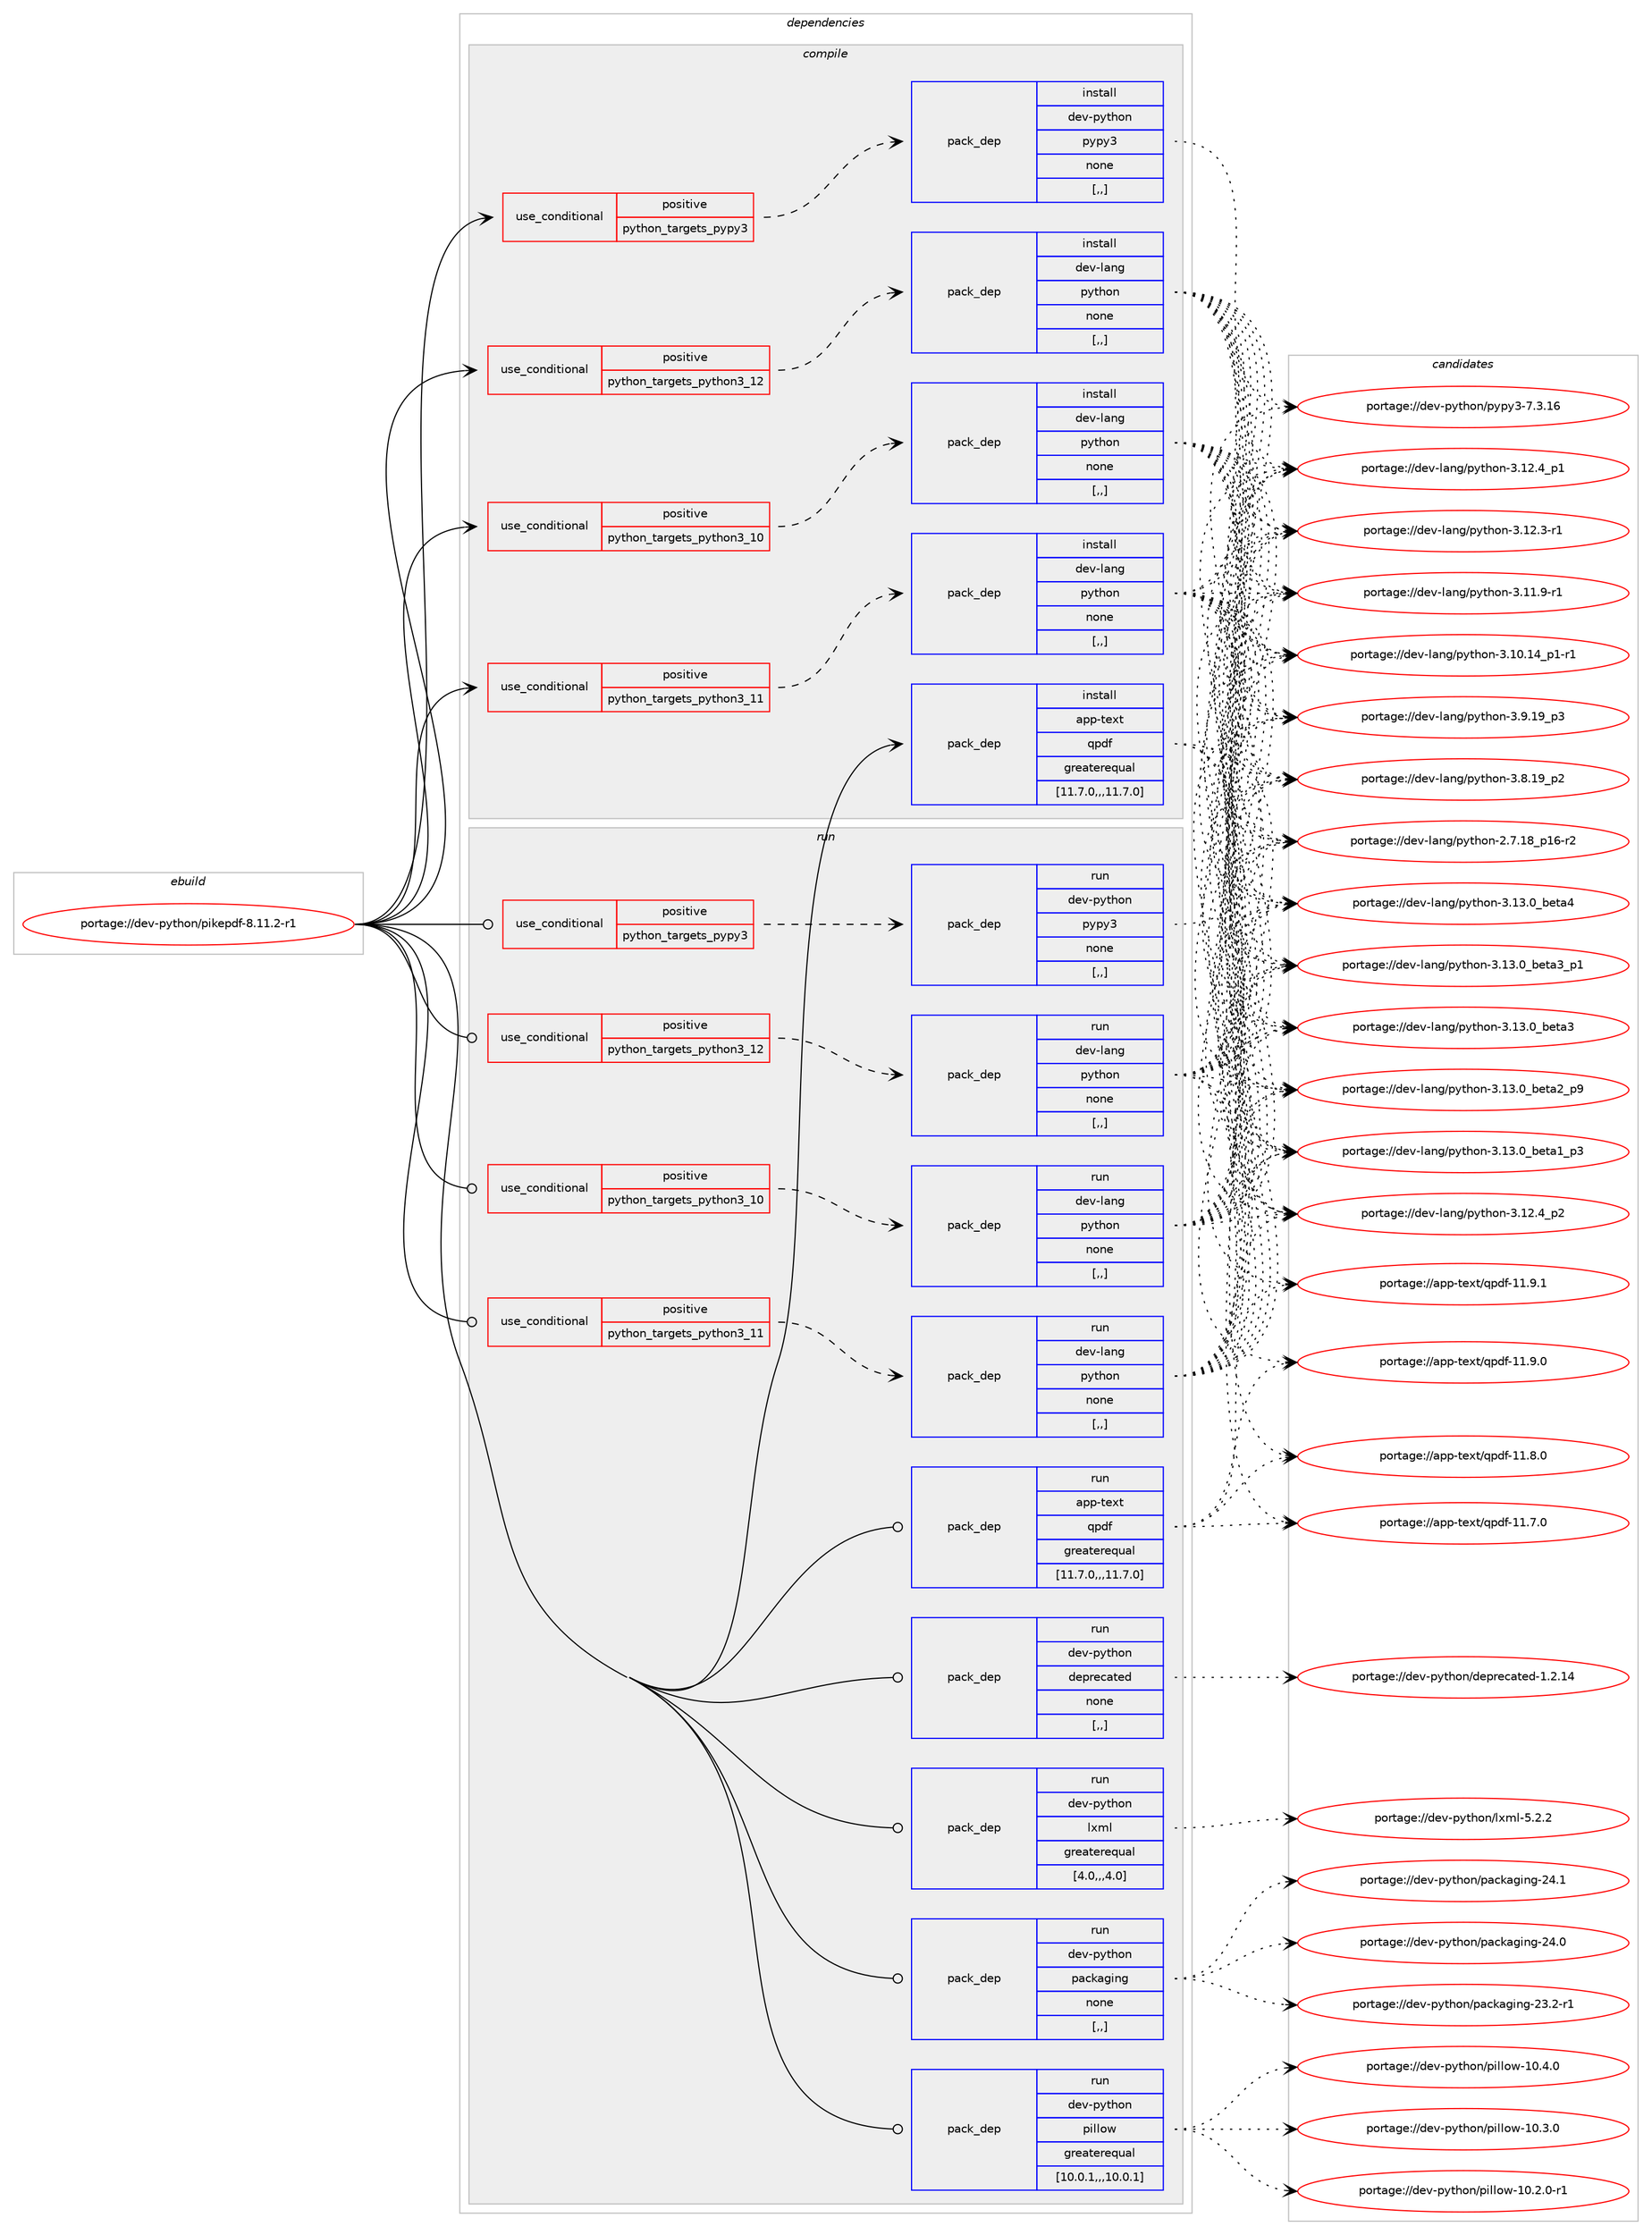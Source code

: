 digraph prolog {

# *************
# Graph options
# *************

newrank=true;
concentrate=true;
compound=true;
graph [rankdir=LR,fontname=Helvetica,fontsize=10,ranksep=1.5];#, ranksep=2.5, nodesep=0.2];
edge  [arrowhead=vee];
node  [fontname=Helvetica,fontsize=10];

# **********
# The ebuild
# **********

subgraph cluster_leftcol {
color=gray;
label=<<i>ebuild</i>>;
id [label="portage://dev-python/pikepdf-8.11.2-r1", color=red, width=4, href="../dev-python/pikepdf-8.11.2-r1.svg"];
}

# ****************
# The dependencies
# ****************

subgraph cluster_midcol {
color=gray;
label=<<i>dependencies</i>>;
subgraph cluster_compile {
fillcolor="#eeeeee";
style=filled;
label=<<i>compile</i>>;
subgraph cond35972 {
dependency154394 [label=<<TABLE BORDER="0" CELLBORDER="1" CELLSPACING="0" CELLPADDING="4"><TR><TD ROWSPAN="3" CELLPADDING="10">use_conditional</TD></TR><TR><TD>positive</TD></TR><TR><TD>python_targets_pypy3</TD></TR></TABLE>>, shape=none, color=red];
subgraph pack117170 {
dependency154395 [label=<<TABLE BORDER="0" CELLBORDER="1" CELLSPACING="0" CELLPADDING="4" WIDTH="220"><TR><TD ROWSPAN="6" CELLPADDING="30">pack_dep</TD></TR><TR><TD WIDTH="110">install</TD></TR><TR><TD>dev-python</TD></TR><TR><TD>pypy3</TD></TR><TR><TD>none</TD></TR><TR><TD>[,,]</TD></TR></TABLE>>, shape=none, color=blue];
}
dependency154394:e -> dependency154395:w [weight=20,style="dashed",arrowhead="vee"];
}
id:e -> dependency154394:w [weight=20,style="solid",arrowhead="vee"];
subgraph cond35973 {
dependency154396 [label=<<TABLE BORDER="0" CELLBORDER="1" CELLSPACING="0" CELLPADDING="4"><TR><TD ROWSPAN="3" CELLPADDING="10">use_conditional</TD></TR><TR><TD>positive</TD></TR><TR><TD>python_targets_python3_10</TD></TR></TABLE>>, shape=none, color=red];
subgraph pack117171 {
dependency154397 [label=<<TABLE BORDER="0" CELLBORDER="1" CELLSPACING="0" CELLPADDING="4" WIDTH="220"><TR><TD ROWSPAN="6" CELLPADDING="30">pack_dep</TD></TR><TR><TD WIDTH="110">install</TD></TR><TR><TD>dev-lang</TD></TR><TR><TD>python</TD></TR><TR><TD>none</TD></TR><TR><TD>[,,]</TD></TR></TABLE>>, shape=none, color=blue];
}
dependency154396:e -> dependency154397:w [weight=20,style="dashed",arrowhead="vee"];
}
id:e -> dependency154396:w [weight=20,style="solid",arrowhead="vee"];
subgraph cond35974 {
dependency154398 [label=<<TABLE BORDER="0" CELLBORDER="1" CELLSPACING="0" CELLPADDING="4"><TR><TD ROWSPAN="3" CELLPADDING="10">use_conditional</TD></TR><TR><TD>positive</TD></TR><TR><TD>python_targets_python3_11</TD></TR></TABLE>>, shape=none, color=red];
subgraph pack117172 {
dependency154399 [label=<<TABLE BORDER="0" CELLBORDER="1" CELLSPACING="0" CELLPADDING="4" WIDTH="220"><TR><TD ROWSPAN="6" CELLPADDING="30">pack_dep</TD></TR><TR><TD WIDTH="110">install</TD></TR><TR><TD>dev-lang</TD></TR><TR><TD>python</TD></TR><TR><TD>none</TD></TR><TR><TD>[,,]</TD></TR></TABLE>>, shape=none, color=blue];
}
dependency154398:e -> dependency154399:w [weight=20,style="dashed",arrowhead="vee"];
}
id:e -> dependency154398:w [weight=20,style="solid",arrowhead="vee"];
subgraph cond35975 {
dependency154400 [label=<<TABLE BORDER="0" CELLBORDER="1" CELLSPACING="0" CELLPADDING="4"><TR><TD ROWSPAN="3" CELLPADDING="10">use_conditional</TD></TR><TR><TD>positive</TD></TR><TR><TD>python_targets_python3_12</TD></TR></TABLE>>, shape=none, color=red];
subgraph pack117173 {
dependency154401 [label=<<TABLE BORDER="0" CELLBORDER="1" CELLSPACING="0" CELLPADDING="4" WIDTH="220"><TR><TD ROWSPAN="6" CELLPADDING="30">pack_dep</TD></TR><TR><TD WIDTH="110">install</TD></TR><TR><TD>dev-lang</TD></TR><TR><TD>python</TD></TR><TR><TD>none</TD></TR><TR><TD>[,,]</TD></TR></TABLE>>, shape=none, color=blue];
}
dependency154400:e -> dependency154401:w [weight=20,style="dashed",arrowhead="vee"];
}
id:e -> dependency154400:w [weight=20,style="solid",arrowhead="vee"];
subgraph pack117174 {
dependency154402 [label=<<TABLE BORDER="0" CELLBORDER="1" CELLSPACING="0" CELLPADDING="4" WIDTH="220"><TR><TD ROWSPAN="6" CELLPADDING="30">pack_dep</TD></TR><TR><TD WIDTH="110">install</TD></TR><TR><TD>app-text</TD></TR><TR><TD>qpdf</TD></TR><TR><TD>greaterequal</TD></TR><TR><TD>[11.7.0,,,11.7.0]</TD></TR></TABLE>>, shape=none, color=blue];
}
id:e -> dependency154402:w [weight=20,style="solid",arrowhead="vee"];
}
subgraph cluster_compileandrun {
fillcolor="#eeeeee";
style=filled;
label=<<i>compile and run</i>>;
}
subgraph cluster_run {
fillcolor="#eeeeee";
style=filled;
label=<<i>run</i>>;
subgraph cond35976 {
dependency154403 [label=<<TABLE BORDER="0" CELLBORDER="1" CELLSPACING="0" CELLPADDING="4"><TR><TD ROWSPAN="3" CELLPADDING="10">use_conditional</TD></TR><TR><TD>positive</TD></TR><TR><TD>python_targets_pypy3</TD></TR></TABLE>>, shape=none, color=red];
subgraph pack117175 {
dependency154404 [label=<<TABLE BORDER="0" CELLBORDER="1" CELLSPACING="0" CELLPADDING="4" WIDTH="220"><TR><TD ROWSPAN="6" CELLPADDING="30">pack_dep</TD></TR><TR><TD WIDTH="110">run</TD></TR><TR><TD>dev-python</TD></TR><TR><TD>pypy3</TD></TR><TR><TD>none</TD></TR><TR><TD>[,,]</TD></TR></TABLE>>, shape=none, color=blue];
}
dependency154403:e -> dependency154404:w [weight=20,style="dashed",arrowhead="vee"];
}
id:e -> dependency154403:w [weight=20,style="solid",arrowhead="odot"];
subgraph cond35977 {
dependency154405 [label=<<TABLE BORDER="0" CELLBORDER="1" CELLSPACING="0" CELLPADDING="4"><TR><TD ROWSPAN="3" CELLPADDING="10">use_conditional</TD></TR><TR><TD>positive</TD></TR><TR><TD>python_targets_python3_10</TD></TR></TABLE>>, shape=none, color=red];
subgraph pack117176 {
dependency154406 [label=<<TABLE BORDER="0" CELLBORDER="1" CELLSPACING="0" CELLPADDING="4" WIDTH="220"><TR><TD ROWSPAN="6" CELLPADDING="30">pack_dep</TD></TR><TR><TD WIDTH="110">run</TD></TR><TR><TD>dev-lang</TD></TR><TR><TD>python</TD></TR><TR><TD>none</TD></TR><TR><TD>[,,]</TD></TR></TABLE>>, shape=none, color=blue];
}
dependency154405:e -> dependency154406:w [weight=20,style="dashed",arrowhead="vee"];
}
id:e -> dependency154405:w [weight=20,style="solid",arrowhead="odot"];
subgraph cond35978 {
dependency154407 [label=<<TABLE BORDER="0" CELLBORDER="1" CELLSPACING="0" CELLPADDING="4"><TR><TD ROWSPAN="3" CELLPADDING="10">use_conditional</TD></TR><TR><TD>positive</TD></TR><TR><TD>python_targets_python3_11</TD></TR></TABLE>>, shape=none, color=red];
subgraph pack117177 {
dependency154408 [label=<<TABLE BORDER="0" CELLBORDER="1" CELLSPACING="0" CELLPADDING="4" WIDTH="220"><TR><TD ROWSPAN="6" CELLPADDING="30">pack_dep</TD></TR><TR><TD WIDTH="110">run</TD></TR><TR><TD>dev-lang</TD></TR><TR><TD>python</TD></TR><TR><TD>none</TD></TR><TR><TD>[,,]</TD></TR></TABLE>>, shape=none, color=blue];
}
dependency154407:e -> dependency154408:w [weight=20,style="dashed",arrowhead="vee"];
}
id:e -> dependency154407:w [weight=20,style="solid",arrowhead="odot"];
subgraph cond35979 {
dependency154409 [label=<<TABLE BORDER="0" CELLBORDER="1" CELLSPACING="0" CELLPADDING="4"><TR><TD ROWSPAN="3" CELLPADDING="10">use_conditional</TD></TR><TR><TD>positive</TD></TR><TR><TD>python_targets_python3_12</TD></TR></TABLE>>, shape=none, color=red];
subgraph pack117178 {
dependency154410 [label=<<TABLE BORDER="0" CELLBORDER="1" CELLSPACING="0" CELLPADDING="4" WIDTH="220"><TR><TD ROWSPAN="6" CELLPADDING="30">pack_dep</TD></TR><TR><TD WIDTH="110">run</TD></TR><TR><TD>dev-lang</TD></TR><TR><TD>python</TD></TR><TR><TD>none</TD></TR><TR><TD>[,,]</TD></TR></TABLE>>, shape=none, color=blue];
}
dependency154409:e -> dependency154410:w [weight=20,style="dashed",arrowhead="vee"];
}
id:e -> dependency154409:w [weight=20,style="solid",arrowhead="odot"];
subgraph pack117179 {
dependency154411 [label=<<TABLE BORDER="0" CELLBORDER="1" CELLSPACING="0" CELLPADDING="4" WIDTH="220"><TR><TD ROWSPAN="6" CELLPADDING="30">pack_dep</TD></TR><TR><TD WIDTH="110">run</TD></TR><TR><TD>app-text</TD></TR><TR><TD>qpdf</TD></TR><TR><TD>greaterequal</TD></TR><TR><TD>[11.7.0,,,11.7.0]</TD></TR></TABLE>>, shape=none, color=blue];
}
id:e -> dependency154411:w [weight=20,style="solid",arrowhead="odot"];
subgraph pack117180 {
dependency154412 [label=<<TABLE BORDER="0" CELLBORDER="1" CELLSPACING="0" CELLPADDING="4" WIDTH="220"><TR><TD ROWSPAN="6" CELLPADDING="30">pack_dep</TD></TR><TR><TD WIDTH="110">run</TD></TR><TR><TD>dev-python</TD></TR><TR><TD>deprecated</TD></TR><TR><TD>none</TD></TR><TR><TD>[,,]</TD></TR></TABLE>>, shape=none, color=blue];
}
id:e -> dependency154412:w [weight=20,style="solid",arrowhead="odot"];
subgraph pack117181 {
dependency154413 [label=<<TABLE BORDER="0" CELLBORDER="1" CELLSPACING="0" CELLPADDING="4" WIDTH="220"><TR><TD ROWSPAN="6" CELLPADDING="30">pack_dep</TD></TR><TR><TD WIDTH="110">run</TD></TR><TR><TD>dev-python</TD></TR><TR><TD>lxml</TD></TR><TR><TD>greaterequal</TD></TR><TR><TD>[4.0,,,4.0]</TD></TR></TABLE>>, shape=none, color=blue];
}
id:e -> dependency154413:w [weight=20,style="solid",arrowhead="odot"];
subgraph pack117182 {
dependency154414 [label=<<TABLE BORDER="0" CELLBORDER="1" CELLSPACING="0" CELLPADDING="4" WIDTH="220"><TR><TD ROWSPAN="6" CELLPADDING="30">pack_dep</TD></TR><TR><TD WIDTH="110">run</TD></TR><TR><TD>dev-python</TD></TR><TR><TD>packaging</TD></TR><TR><TD>none</TD></TR><TR><TD>[,,]</TD></TR></TABLE>>, shape=none, color=blue];
}
id:e -> dependency154414:w [weight=20,style="solid",arrowhead="odot"];
subgraph pack117183 {
dependency154415 [label=<<TABLE BORDER="0" CELLBORDER="1" CELLSPACING="0" CELLPADDING="4" WIDTH="220"><TR><TD ROWSPAN="6" CELLPADDING="30">pack_dep</TD></TR><TR><TD WIDTH="110">run</TD></TR><TR><TD>dev-python</TD></TR><TR><TD>pillow</TD></TR><TR><TD>greaterequal</TD></TR><TR><TD>[10.0.1,,,10.0.1]</TD></TR></TABLE>>, shape=none, color=blue];
}
id:e -> dependency154415:w [weight=20,style="solid",arrowhead="odot"];
}
}

# **************
# The candidates
# **************

subgraph cluster_choices {
rank=same;
color=gray;
label=<<i>candidates</i>>;

subgraph choice117170 {
color=black;
nodesep=1;
choice10010111845112121116104111110471121211121215145554651464954 [label="portage://dev-python/pypy3-7.3.16", color=red, width=4,href="../dev-python/pypy3-7.3.16.svg"];
dependency154395:e -> choice10010111845112121116104111110471121211121215145554651464954:w [style=dotted,weight="100"];
}
subgraph choice117171 {
color=black;
nodesep=1;
choice1001011184510897110103471121211161041111104551464951464895981011169752 [label="portage://dev-lang/python-3.13.0_beta4", color=red, width=4,href="../dev-lang/python-3.13.0_beta4.svg"];
choice10010111845108971101034711212111610411111045514649514648959810111697519511249 [label="portage://dev-lang/python-3.13.0_beta3_p1", color=red, width=4,href="../dev-lang/python-3.13.0_beta3_p1.svg"];
choice1001011184510897110103471121211161041111104551464951464895981011169751 [label="portage://dev-lang/python-3.13.0_beta3", color=red, width=4,href="../dev-lang/python-3.13.0_beta3.svg"];
choice10010111845108971101034711212111610411111045514649514648959810111697509511257 [label="portage://dev-lang/python-3.13.0_beta2_p9", color=red, width=4,href="../dev-lang/python-3.13.0_beta2_p9.svg"];
choice10010111845108971101034711212111610411111045514649514648959810111697499511251 [label="portage://dev-lang/python-3.13.0_beta1_p3", color=red, width=4,href="../dev-lang/python-3.13.0_beta1_p3.svg"];
choice100101118451089711010347112121116104111110455146495046529511250 [label="portage://dev-lang/python-3.12.4_p2", color=red, width=4,href="../dev-lang/python-3.12.4_p2.svg"];
choice100101118451089711010347112121116104111110455146495046529511249 [label="portage://dev-lang/python-3.12.4_p1", color=red, width=4,href="../dev-lang/python-3.12.4_p1.svg"];
choice100101118451089711010347112121116104111110455146495046514511449 [label="portage://dev-lang/python-3.12.3-r1", color=red, width=4,href="../dev-lang/python-3.12.3-r1.svg"];
choice100101118451089711010347112121116104111110455146494946574511449 [label="portage://dev-lang/python-3.11.9-r1", color=red, width=4,href="../dev-lang/python-3.11.9-r1.svg"];
choice100101118451089711010347112121116104111110455146494846495295112494511449 [label="portage://dev-lang/python-3.10.14_p1-r1", color=red, width=4,href="../dev-lang/python-3.10.14_p1-r1.svg"];
choice100101118451089711010347112121116104111110455146574649579511251 [label="portage://dev-lang/python-3.9.19_p3", color=red, width=4,href="../dev-lang/python-3.9.19_p3.svg"];
choice100101118451089711010347112121116104111110455146564649579511250 [label="portage://dev-lang/python-3.8.19_p2", color=red, width=4,href="../dev-lang/python-3.8.19_p2.svg"];
choice100101118451089711010347112121116104111110455046554649569511249544511450 [label="portage://dev-lang/python-2.7.18_p16-r2", color=red, width=4,href="../dev-lang/python-2.7.18_p16-r2.svg"];
dependency154397:e -> choice1001011184510897110103471121211161041111104551464951464895981011169752:w [style=dotted,weight="100"];
dependency154397:e -> choice10010111845108971101034711212111610411111045514649514648959810111697519511249:w [style=dotted,weight="100"];
dependency154397:e -> choice1001011184510897110103471121211161041111104551464951464895981011169751:w [style=dotted,weight="100"];
dependency154397:e -> choice10010111845108971101034711212111610411111045514649514648959810111697509511257:w [style=dotted,weight="100"];
dependency154397:e -> choice10010111845108971101034711212111610411111045514649514648959810111697499511251:w [style=dotted,weight="100"];
dependency154397:e -> choice100101118451089711010347112121116104111110455146495046529511250:w [style=dotted,weight="100"];
dependency154397:e -> choice100101118451089711010347112121116104111110455146495046529511249:w [style=dotted,weight="100"];
dependency154397:e -> choice100101118451089711010347112121116104111110455146495046514511449:w [style=dotted,weight="100"];
dependency154397:e -> choice100101118451089711010347112121116104111110455146494946574511449:w [style=dotted,weight="100"];
dependency154397:e -> choice100101118451089711010347112121116104111110455146494846495295112494511449:w [style=dotted,weight="100"];
dependency154397:e -> choice100101118451089711010347112121116104111110455146574649579511251:w [style=dotted,weight="100"];
dependency154397:e -> choice100101118451089711010347112121116104111110455146564649579511250:w [style=dotted,weight="100"];
dependency154397:e -> choice100101118451089711010347112121116104111110455046554649569511249544511450:w [style=dotted,weight="100"];
}
subgraph choice117172 {
color=black;
nodesep=1;
choice1001011184510897110103471121211161041111104551464951464895981011169752 [label="portage://dev-lang/python-3.13.0_beta4", color=red, width=4,href="../dev-lang/python-3.13.0_beta4.svg"];
choice10010111845108971101034711212111610411111045514649514648959810111697519511249 [label="portage://dev-lang/python-3.13.0_beta3_p1", color=red, width=4,href="../dev-lang/python-3.13.0_beta3_p1.svg"];
choice1001011184510897110103471121211161041111104551464951464895981011169751 [label="portage://dev-lang/python-3.13.0_beta3", color=red, width=4,href="../dev-lang/python-3.13.0_beta3.svg"];
choice10010111845108971101034711212111610411111045514649514648959810111697509511257 [label="portage://dev-lang/python-3.13.0_beta2_p9", color=red, width=4,href="../dev-lang/python-3.13.0_beta2_p9.svg"];
choice10010111845108971101034711212111610411111045514649514648959810111697499511251 [label="portage://dev-lang/python-3.13.0_beta1_p3", color=red, width=4,href="../dev-lang/python-3.13.0_beta1_p3.svg"];
choice100101118451089711010347112121116104111110455146495046529511250 [label="portage://dev-lang/python-3.12.4_p2", color=red, width=4,href="../dev-lang/python-3.12.4_p2.svg"];
choice100101118451089711010347112121116104111110455146495046529511249 [label="portage://dev-lang/python-3.12.4_p1", color=red, width=4,href="../dev-lang/python-3.12.4_p1.svg"];
choice100101118451089711010347112121116104111110455146495046514511449 [label="portage://dev-lang/python-3.12.3-r1", color=red, width=4,href="../dev-lang/python-3.12.3-r1.svg"];
choice100101118451089711010347112121116104111110455146494946574511449 [label="portage://dev-lang/python-3.11.9-r1", color=red, width=4,href="../dev-lang/python-3.11.9-r1.svg"];
choice100101118451089711010347112121116104111110455146494846495295112494511449 [label="portage://dev-lang/python-3.10.14_p1-r1", color=red, width=4,href="../dev-lang/python-3.10.14_p1-r1.svg"];
choice100101118451089711010347112121116104111110455146574649579511251 [label="portage://dev-lang/python-3.9.19_p3", color=red, width=4,href="../dev-lang/python-3.9.19_p3.svg"];
choice100101118451089711010347112121116104111110455146564649579511250 [label="portage://dev-lang/python-3.8.19_p2", color=red, width=4,href="../dev-lang/python-3.8.19_p2.svg"];
choice100101118451089711010347112121116104111110455046554649569511249544511450 [label="portage://dev-lang/python-2.7.18_p16-r2", color=red, width=4,href="../dev-lang/python-2.7.18_p16-r2.svg"];
dependency154399:e -> choice1001011184510897110103471121211161041111104551464951464895981011169752:w [style=dotted,weight="100"];
dependency154399:e -> choice10010111845108971101034711212111610411111045514649514648959810111697519511249:w [style=dotted,weight="100"];
dependency154399:e -> choice1001011184510897110103471121211161041111104551464951464895981011169751:w [style=dotted,weight="100"];
dependency154399:e -> choice10010111845108971101034711212111610411111045514649514648959810111697509511257:w [style=dotted,weight="100"];
dependency154399:e -> choice10010111845108971101034711212111610411111045514649514648959810111697499511251:w [style=dotted,weight="100"];
dependency154399:e -> choice100101118451089711010347112121116104111110455146495046529511250:w [style=dotted,weight="100"];
dependency154399:e -> choice100101118451089711010347112121116104111110455146495046529511249:w [style=dotted,weight="100"];
dependency154399:e -> choice100101118451089711010347112121116104111110455146495046514511449:w [style=dotted,weight="100"];
dependency154399:e -> choice100101118451089711010347112121116104111110455146494946574511449:w [style=dotted,weight="100"];
dependency154399:e -> choice100101118451089711010347112121116104111110455146494846495295112494511449:w [style=dotted,weight="100"];
dependency154399:e -> choice100101118451089711010347112121116104111110455146574649579511251:w [style=dotted,weight="100"];
dependency154399:e -> choice100101118451089711010347112121116104111110455146564649579511250:w [style=dotted,weight="100"];
dependency154399:e -> choice100101118451089711010347112121116104111110455046554649569511249544511450:w [style=dotted,weight="100"];
}
subgraph choice117173 {
color=black;
nodesep=1;
choice1001011184510897110103471121211161041111104551464951464895981011169752 [label="portage://dev-lang/python-3.13.0_beta4", color=red, width=4,href="../dev-lang/python-3.13.0_beta4.svg"];
choice10010111845108971101034711212111610411111045514649514648959810111697519511249 [label="portage://dev-lang/python-3.13.0_beta3_p1", color=red, width=4,href="../dev-lang/python-3.13.0_beta3_p1.svg"];
choice1001011184510897110103471121211161041111104551464951464895981011169751 [label="portage://dev-lang/python-3.13.0_beta3", color=red, width=4,href="../dev-lang/python-3.13.0_beta3.svg"];
choice10010111845108971101034711212111610411111045514649514648959810111697509511257 [label="portage://dev-lang/python-3.13.0_beta2_p9", color=red, width=4,href="../dev-lang/python-3.13.0_beta2_p9.svg"];
choice10010111845108971101034711212111610411111045514649514648959810111697499511251 [label="portage://dev-lang/python-3.13.0_beta1_p3", color=red, width=4,href="../dev-lang/python-3.13.0_beta1_p3.svg"];
choice100101118451089711010347112121116104111110455146495046529511250 [label="portage://dev-lang/python-3.12.4_p2", color=red, width=4,href="../dev-lang/python-3.12.4_p2.svg"];
choice100101118451089711010347112121116104111110455146495046529511249 [label="portage://dev-lang/python-3.12.4_p1", color=red, width=4,href="../dev-lang/python-3.12.4_p1.svg"];
choice100101118451089711010347112121116104111110455146495046514511449 [label="portage://dev-lang/python-3.12.3-r1", color=red, width=4,href="../dev-lang/python-3.12.3-r1.svg"];
choice100101118451089711010347112121116104111110455146494946574511449 [label="portage://dev-lang/python-3.11.9-r1", color=red, width=4,href="../dev-lang/python-3.11.9-r1.svg"];
choice100101118451089711010347112121116104111110455146494846495295112494511449 [label="portage://dev-lang/python-3.10.14_p1-r1", color=red, width=4,href="../dev-lang/python-3.10.14_p1-r1.svg"];
choice100101118451089711010347112121116104111110455146574649579511251 [label="portage://dev-lang/python-3.9.19_p3", color=red, width=4,href="../dev-lang/python-3.9.19_p3.svg"];
choice100101118451089711010347112121116104111110455146564649579511250 [label="portage://dev-lang/python-3.8.19_p2", color=red, width=4,href="../dev-lang/python-3.8.19_p2.svg"];
choice100101118451089711010347112121116104111110455046554649569511249544511450 [label="portage://dev-lang/python-2.7.18_p16-r2", color=red, width=4,href="../dev-lang/python-2.7.18_p16-r2.svg"];
dependency154401:e -> choice1001011184510897110103471121211161041111104551464951464895981011169752:w [style=dotted,weight="100"];
dependency154401:e -> choice10010111845108971101034711212111610411111045514649514648959810111697519511249:w [style=dotted,weight="100"];
dependency154401:e -> choice1001011184510897110103471121211161041111104551464951464895981011169751:w [style=dotted,weight="100"];
dependency154401:e -> choice10010111845108971101034711212111610411111045514649514648959810111697509511257:w [style=dotted,weight="100"];
dependency154401:e -> choice10010111845108971101034711212111610411111045514649514648959810111697499511251:w [style=dotted,weight="100"];
dependency154401:e -> choice100101118451089711010347112121116104111110455146495046529511250:w [style=dotted,weight="100"];
dependency154401:e -> choice100101118451089711010347112121116104111110455146495046529511249:w [style=dotted,weight="100"];
dependency154401:e -> choice100101118451089711010347112121116104111110455146495046514511449:w [style=dotted,weight="100"];
dependency154401:e -> choice100101118451089711010347112121116104111110455146494946574511449:w [style=dotted,weight="100"];
dependency154401:e -> choice100101118451089711010347112121116104111110455146494846495295112494511449:w [style=dotted,weight="100"];
dependency154401:e -> choice100101118451089711010347112121116104111110455146574649579511251:w [style=dotted,weight="100"];
dependency154401:e -> choice100101118451089711010347112121116104111110455146564649579511250:w [style=dotted,weight="100"];
dependency154401:e -> choice100101118451089711010347112121116104111110455046554649569511249544511450:w [style=dotted,weight="100"];
}
subgraph choice117174 {
color=black;
nodesep=1;
choice97112112451161011201164711311210010245494946574649 [label="portage://app-text/qpdf-11.9.1", color=red, width=4,href="../app-text/qpdf-11.9.1.svg"];
choice97112112451161011201164711311210010245494946574648 [label="portage://app-text/qpdf-11.9.0", color=red, width=4,href="../app-text/qpdf-11.9.0.svg"];
choice97112112451161011201164711311210010245494946564648 [label="portage://app-text/qpdf-11.8.0", color=red, width=4,href="../app-text/qpdf-11.8.0.svg"];
choice97112112451161011201164711311210010245494946554648 [label="portage://app-text/qpdf-11.7.0", color=red, width=4,href="../app-text/qpdf-11.7.0.svg"];
dependency154402:e -> choice97112112451161011201164711311210010245494946574649:w [style=dotted,weight="100"];
dependency154402:e -> choice97112112451161011201164711311210010245494946574648:w [style=dotted,weight="100"];
dependency154402:e -> choice97112112451161011201164711311210010245494946564648:w [style=dotted,weight="100"];
dependency154402:e -> choice97112112451161011201164711311210010245494946554648:w [style=dotted,weight="100"];
}
subgraph choice117175 {
color=black;
nodesep=1;
choice10010111845112121116104111110471121211121215145554651464954 [label="portage://dev-python/pypy3-7.3.16", color=red, width=4,href="../dev-python/pypy3-7.3.16.svg"];
dependency154404:e -> choice10010111845112121116104111110471121211121215145554651464954:w [style=dotted,weight="100"];
}
subgraph choice117176 {
color=black;
nodesep=1;
choice1001011184510897110103471121211161041111104551464951464895981011169752 [label="portage://dev-lang/python-3.13.0_beta4", color=red, width=4,href="../dev-lang/python-3.13.0_beta4.svg"];
choice10010111845108971101034711212111610411111045514649514648959810111697519511249 [label="portage://dev-lang/python-3.13.0_beta3_p1", color=red, width=4,href="../dev-lang/python-3.13.0_beta3_p1.svg"];
choice1001011184510897110103471121211161041111104551464951464895981011169751 [label="portage://dev-lang/python-3.13.0_beta3", color=red, width=4,href="../dev-lang/python-3.13.0_beta3.svg"];
choice10010111845108971101034711212111610411111045514649514648959810111697509511257 [label="portage://dev-lang/python-3.13.0_beta2_p9", color=red, width=4,href="../dev-lang/python-3.13.0_beta2_p9.svg"];
choice10010111845108971101034711212111610411111045514649514648959810111697499511251 [label="portage://dev-lang/python-3.13.0_beta1_p3", color=red, width=4,href="../dev-lang/python-3.13.0_beta1_p3.svg"];
choice100101118451089711010347112121116104111110455146495046529511250 [label="portage://dev-lang/python-3.12.4_p2", color=red, width=4,href="../dev-lang/python-3.12.4_p2.svg"];
choice100101118451089711010347112121116104111110455146495046529511249 [label="portage://dev-lang/python-3.12.4_p1", color=red, width=4,href="../dev-lang/python-3.12.4_p1.svg"];
choice100101118451089711010347112121116104111110455146495046514511449 [label="portage://dev-lang/python-3.12.3-r1", color=red, width=4,href="../dev-lang/python-3.12.3-r1.svg"];
choice100101118451089711010347112121116104111110455146494946574511449 [label="portage://dev-lang/python-3.11.9-r1", color=red, width=4,href="../dev-lang/python-3.11.9-r1.svg"];
choice100101118451089711010347112121116104111110455146494846495295112494511449 [label="portage://dev-lang/python-3.10.14_p1-r1", color=red, width=4,href="../dev-lang/python-3.10.14_p1-r1.svg"];
choice100101118451089711010347112121116104111110455146574649579511251 [label="portage://dev-lang/python-3.9.19_p3", color=red, width=4,href="../dev-lang/python-3.9.19_p3.svg"];
choice100101118451089711010347112121116104111110455146564649579511250 [label="portage://dev-lang/python-3.8.19_p2", color=red, width=4,href="../dev-lang/python-3.8.19_p2.svg"];
choice100101118451089711010347112121116104111110455046554649569511249544511450 [label="portage://dev-lang/python-2.7.18_p16-r2", color=red, width=4,href="../dev-lang/python-2.7.18_p16-r2.svg"];
dependency154406:e -> choice1001011184510897110103471121211161041111104551464951464895981011169752:w [style=dotted,weight="100"];
dependency154406:e -> choice10010111845108971101034711212111610411111045514649514648959810111697519511249:w [style=dotted,weight="100"];
dependency154406:e -> choice1001011184510897110103471121211161041111104551464951464895981011169751:w [style=dotted,weight="100"];
dependency154406:e -> choice10010111845108971101034711212111610411111045514649514648959810111697509511257:w [style=dotted,weight="100"];
dependency154406:e -> choice10010111845108971101034711212111610411111045514649514648959810111697499511251:w [style=dotted,weight="100"];
dependency154406:e -> choice100101118451089711010347112121116104111110455146495046529511250:w [style=dotted,weight="100"];
dependency154406:e -> choice100101118451089711010347112121116104111110455146495046529511249:w [style=dotted,weight="100"];
dependency154406:e -> choice100101118451089711010347112121116104111110455146495046514511449:w [style=dotted,weight="100"];
dependency154406:e -> choice100101118451089711010347112121116104111110455146494946574511449:w [style=dotted,weight="100"];
dependency154406:e -> choice100101118451089711010347112121116104111110455146494846495295112494511449:w [style=dotted,weight="100"];
dependency154406:e -> choice100101118451089711010347112121116104111110455146574649579511251:w [style=dotted,weight="100"];
dependency154406:e -> choice100101118451089711010347112121116104111110455146564649579511250:w [style=dotted,weight="100"];
dependency154406:e -> choice100101118451089711010347112121116104111110455046554649569511249544511450:w [style=dotted,weight="100"];
}
subgraph choice117177 {
color=black;
nodesep=1;
choice1001011184510897110103471121211161041111104551464951464895981011169752 [label="portage://dev-lang/python-3.13.0_beta4", color=red, width=4,href="../dev-lang/python-3.13.0_beta4.svg"];
choice10010111845108971101034711212111610411111045514649514648959810111697519511249 [label="portage://dev-lang/python-3.13.0_beta3_p1", color=red, width=4,href="../dev-lang/python-3.13.0_beta3_p1.svg"];
choice1001011184510897110103471121211161041111104551464951464895981011169751 [label="portage://dev-lang/python-3.13.0_beta3", color=red, width=4,href="../dev-lang/python-3.13.0_beta3.svg"];
choice10010111845108971101034711212111610411111045514649514648959810111697509511257 [label="portage://dev-lang/python-3.13.0_beta2_p9", color=red, width=4,href="../dev-lang/python-3.13.0_beta2_p9.svg"];
choice10010111845108971101034711212111610411111045514649514648959810111697499511251 [label="portage://dev-lang/python-3.13.0_beta1_p3", color=red, width=4,href="../dev-lang/python-3.13.0_beta1_p3.svg"];
choice100101118451089711010347112121116104111110455146495046529511250 [label="portage://dev-lang/python-3.12.4_p2", color=red, width=4,href="../dev-lang/python-3.12.4_p2.svg"];
choice100101118451089711010347112121116104111110455146495046529511249 [label="portage://dev-lang/python-3.12.4_p1", color=red, width=4,href="../dev-lang/python-3.12.4_p1.svg"];
choice100101118451089711010347112121116104111110455146495046514511449 [label="portage://dev-lang/python-3.12.3-r1", color=red, width=4,href="../dev-lang/python-3.12.3-r1.svg"];
choice100101118451089711010347112121116104111110455146494946574511449 [label="portage://dev-lang/python-3.11.9-r1", color=red, width=4,href="../dev-lang/python-3.11.9-r1.svg"];
choice100101118451089711010347112121116104111110455146494846495295112494511449 [label="portage://dev-lang/python-3.10.14_p1-r1", color=red, width=4,href="../dev-lang/python-3.10.14_p1-r1.svg"];
choice100101118451089711010347112121116104111110455146574649579511251 [label="portage://dev-lang/python-3.9.19_p3", color=red, width=4,href="../dev-lang/python-3.9.19_p3.svg"];
choice100101118451089711010347112121116104111110455146564649579511250 [label="portage://dev-lang/python-3.8.19_p2", color=red, width=4,href="../dev-lang/python-3.8.19_p2.svg"];
choice100101118451089711010347112121116104111110455046554649569511249544511450 [label="portage://dev-lang/python-2.7.18_p16-r2", color=red, width=4,href="../dev-lang/python-2.7.18_p16-r2.svg"];
dependency154408:e -> choice1001011184510897110103471121211161041111104551464951464895981011169752:w [style=dotted,weight="100"];
dependency154408:e -> choice10010111845108971101034711212111610411111045514649514648959810111697519511249:w [style=dotted,weight="100"];
dependency154408:e -> choice1001011184510897110103471121211161041111104551464951464895981011169751:w [style=dotted,weight="100"];
dependency154408:e -> choice10010111845108971101034711212111610411111045514649514648959810111697509511257:w [style=dotted,weight="100"];
dependency154408:e -> choice10010111845108971101034711212111610411111045514649514648959810111697499511251:w [style=dotted,weight="100"];
dependency154408:e -> choice100101118451089711010347112121116104111110455146495046529511250:w [style=dotted,weight="100"];
dependency154408:e -> choice100101118451089711010347112121116104111110455146495046529511249:w [style=dotted,weight="100"];
dependency154408:e -> choice100101118451089711010347112121116104111110455146495046514511449:w [style=dotted,weight="100"];
dependency154408:e -> choice100101118451089711010347112121116104111110455146494946574511449:w [style=dotted,weight="100"];
dependency154408:e -> choice100101118451089711010347112121116104111110455146494846495295112494511449:w [style=dotted,weight="100"];
dependency154408:e -> choice100101118451089711010347112121116104111110455146574649579511251:w [style=dotted,weight="100"];
dependency154408:e -> choice100101118451089711010347112121116104111110455146564649579511250:w [style=dotted,weight="100"];
dependency154408:e -> choice100101118451089711010347112121116104111110455046554649569511249544511450:w [style=dotted,weight="100"];
}
subgraph choice117178 {
color=black;
nodesep=1;
choice1001011184510897110103471121211161041111104551464951464895981011169752 [label="portage://dev-lang/python-3.13.0_beta4", color=red, width=4,href="../dev-lang/python-3.13.0_beta4.svg"];
choice10010111845108971101034711212111610411111045514649514648959810111697519511249 [label="portage://dev-lang/python-3.13.0_beta3_p1", color=red, width=4,href="../dev-lang/python-3.13.0_beta3_p1.svg"];
choice1001011184510897110103471121211161041111104551464951464895981011169751 [label="portage://dev-lang/python-3.13.0_beta3", color=red, width=4,href="../dev-lang/python-3.13.0_beta3.svg"];
choice10010111845108971101034711212111610411111045514649514648959810111697509511257 [label="portage://dev-lang/python-3.13.0_beta2_p9", color=red, width=4,href="../dev-lang/python-3.13.0_beta2_p9.svg"];
choice10010111845108971101034711212111610411111045514649514648959810111697499511251 [label="portage://dev-lang/python-3.13.0_beta1_p3", color=red, width=4,href="../dev-lang/python-3.13.0_beta1_p3.svg"];
choice100101118451089711010347112121116104111110455146495046529511250 [label="portage://dev-lang/python-3.12.4_p2", color=red, width=4,href="../dev-lang/python-3.12.4_p2.svg"];
choice100101118451089711010347112121116104111110455146495046529511249 [label="portage://dev-lang/python-3.12.4_p1", color=red, width=4,href="../dev-lang/python-3.12.4_p1.svg"];
choice100101118451089711010347112121116104111110455146495046514511449 [label="portage://dev-lang/python-3.12.3-r1", color=red, width=4,href="../dev-lang/python-3.12.3-r1.svg"];
choice100101118451089711010347112121116104111110455146494946574511449 [label="portage://dev-lang/python-3.11.9-r1", color=red, width=4,href="../dev-lang/python-3.11.9-r1.svg"];
choice100101118451089711010347112121116104111110455146494846495295112494511449 [label="portage://dev-lang/python-3.10.14_p1-r1", color=red, width=4,href="../dev-lang/python-3.10.14_p1-r1.svg"];
choice100101118451089711010347112121116104111110455146574649579511251 [label="portage://dev-lang/python-3.9.19_p3", color=red, width=4,href="../dev-lang/python-3.9.19_p3.svg"];
choice100101118451089711010347112121116104111110455146564649579511250 [label="portage://dev-lang/python-3.8.19_p2", color=red, width=4,href="../dev-lang/python-3.8.19_p2.svg"];
choice100101118451089711010347112121116104111110455046554649569511249544511450 [label="portage://dev-lang/python-2.7.18_p16-r2", color=red, width=4,href="../dev-lang/python-2.7.18_p16-r2.svg"];
dependency154410:e -> choice1001011184510897110103471121211161041111104551464951464895981011169752:w [style=dotted,weight="100"];
dependency154410:e -> choice10010111845108971101034711212111610411111045514649514648959810111697519511249:w [style=dotted,weight="100"];
dependency154410:e -> choice1001011184510897110103471121211161041111104551464951464895981011169751:w [style=dotted,weight="100"];
dependency154410:e -> choice10010111845108971101034711212111610411111045514649514648959810111697509511257:w [style=dotted,weight="100"];
dependency154410:e -> choice10010111845108971101034711212111610411111045514649514648959810111697499511251:w [style=dotted,weight="100"];
dependency154410:e -> choice100101118451089711010347112121116104111110455146495046529511250:w [style=dotted,weight="100"];
dependency154410:e -> choice100101118451089711010347112121116104111110455146495046529511249:w [style=dotted,weight="100"];
dependency154410:e -> choice100101118451089711010347112121116104111110455146495046514511449:w [style=dotted,weight="100"];
dependency154410:e -> choice100101118451089711010347112121116104111110455146494946574511449:w [style=dotted,weight="100"];
dependency154410:e -> choice100101118451089711010347112121116104111110455146494846495295112494511449:w [style=dotted,weight="100"];
dependency154410:e -> choice100101118451089711010347112121116104111110455146574649579511251:w [style=dotted,weight="100"];
dependency154410:e -> choice100101118451089711010347112121116104111110455146564649579511250:w [style=dotted,weight="100"];
dependency154410:e -> choice100101118451089711010347112121116104111110455046554649569511249544511450:w [style=dotted,weight="100"];
}
subgraph choice117179 {
color=black;
nodesep=1;
choice97112112451161011201164711311210010245494946574649 [label="portage://app-text/qpdf-11.9.1", color=red, width=4,href="../app-text/qpdf-11.9.1.svg"];
choice97112112451161011201164711311210010245494946574648 [label="portage://app-text/qpdf-11.9.0", color=red, width=4,href="../app-text/qpdf-11.9.0.svg"];
choice97112112451161011201164711311210010245494946564648 [label="portage://app-text/qpdf-11.8.0", color=red, width=4,href="../app-text/qpdf-11.8.0.svg"];
choice97112112451161011201164711311210010245494946554648 [label="portage://app-text/qpdf-11.7.0", color=red, width=4,href="../app-text/qpdf-11.7.0.svg"];
dependency154411:e -> choice97112112451161011201164711311210010245494946574649:w [style=dotted,weight="100"];
dependency154411:e -> choice97112112451161011201164711311210010245494946574648:w [style=dotted,weight="100"];
dependency154411:e -> choice97112112451161011201164711311210010245494946564648:w [style=dotted,weight="100"];
dependency154411:e -> choice97112112451161011201164711311210010245494946554648:w [style=dotted,weight="100"];
}
subgraph choice117180 {
color=black;
nodesep=1;
choice1001011184511212111610411111047100101112114101999711610110045494650464952 [label="portage://dev-python/deprecated-1.2.14", color=red, width=4,href="../dev-python/deprecated-1.2.14.svg"];
dependency154412:e -> choice1001011184511212111610411111047100101112114101999711610110045494650464952:w [style=dotted,weight="100"];
}
subgraph choice117181 {
color=black;
nodesep=1;
choice1001011184511212111610411111047108120109108455346504650 [label="portage://dev-python/lxml-5.2.2", color=red, width=4,href="../dev-python/lxml-5.2.2.svg"];
dependency154413:e -> choice1001011184511212111610411111047108120109108455346504650:w [style=dotted,weight="100"];
}
subgraph choice117182 {
color=black;
nodesep=1;
choice10010111845112121116104111110471129799107971031051101034550524649 [label="portage://dev-python/packaging-24.1", color=red, width=4,href="../dev-python/packaging-24.1.svg"];
choice10010111845112121116104111110471129799107971031051101034550524648 [label="portage://dev-python/packaging-24.0", color=red, width=4,href="../dev-python/packaging-24.0.svg"];
choice100101118451121211161041111104711297991079710310511010345505146504511449 [label="portage://dev-python/packaging-23.2-r1", color=red, width=4,href="../dev-python/packaging-23.2-r1.svg"];
dependency154414:e -> choice10010111845112121116104111110471129799107971031051101034550524649:w [style=dotted,weight="100"];
dependency154414:e -> choice10010111845112121116104111110471129799107971031051101034550524648:w [style=dotted,weight="100"];
dependency154414:e -> choice100101118451121211161041111104711297991079710310511010345505146504511449:w [style=dotted,weight="100"];
}
subgraph choice117183 {
color=black;
nodesep=1;
choice100101118451121211161041111104711210510810811111945494846524648 [label="portage://dev-python/pillow-10.4.0", color=red, width=4,href="../dev-python/pillow-10.4.0.svg"];
choice100101118451121211161041111104711210510810811111945494846514648 [label="portage://dev-python/pillow-10.3.0", color=red, width=4,href="../dev-python/pillow-10.3.0.svg"];
choice1001011184511212111610411111047112105108108111119454948465046484511449 [label="portage://dev-python/pillow-10.2.0-r1", color=red, width=4,href="../dev-python/pillow-10.2.0-r1.svg"];
dependency154415:e -> choice100101118451121211161041111104711210510810811111945494846524648:w [style=dotted,weight="100"];
dependency154415:e -> choice100101118451121211161041111104711210510810811111945494846514648:w [style=dotted,weight="100"];
dependency154415:e -> choice1001011184511212111610411111047112105108108111119454948465046484511449:w [style=dotted,weight="100"];
}
}

}
